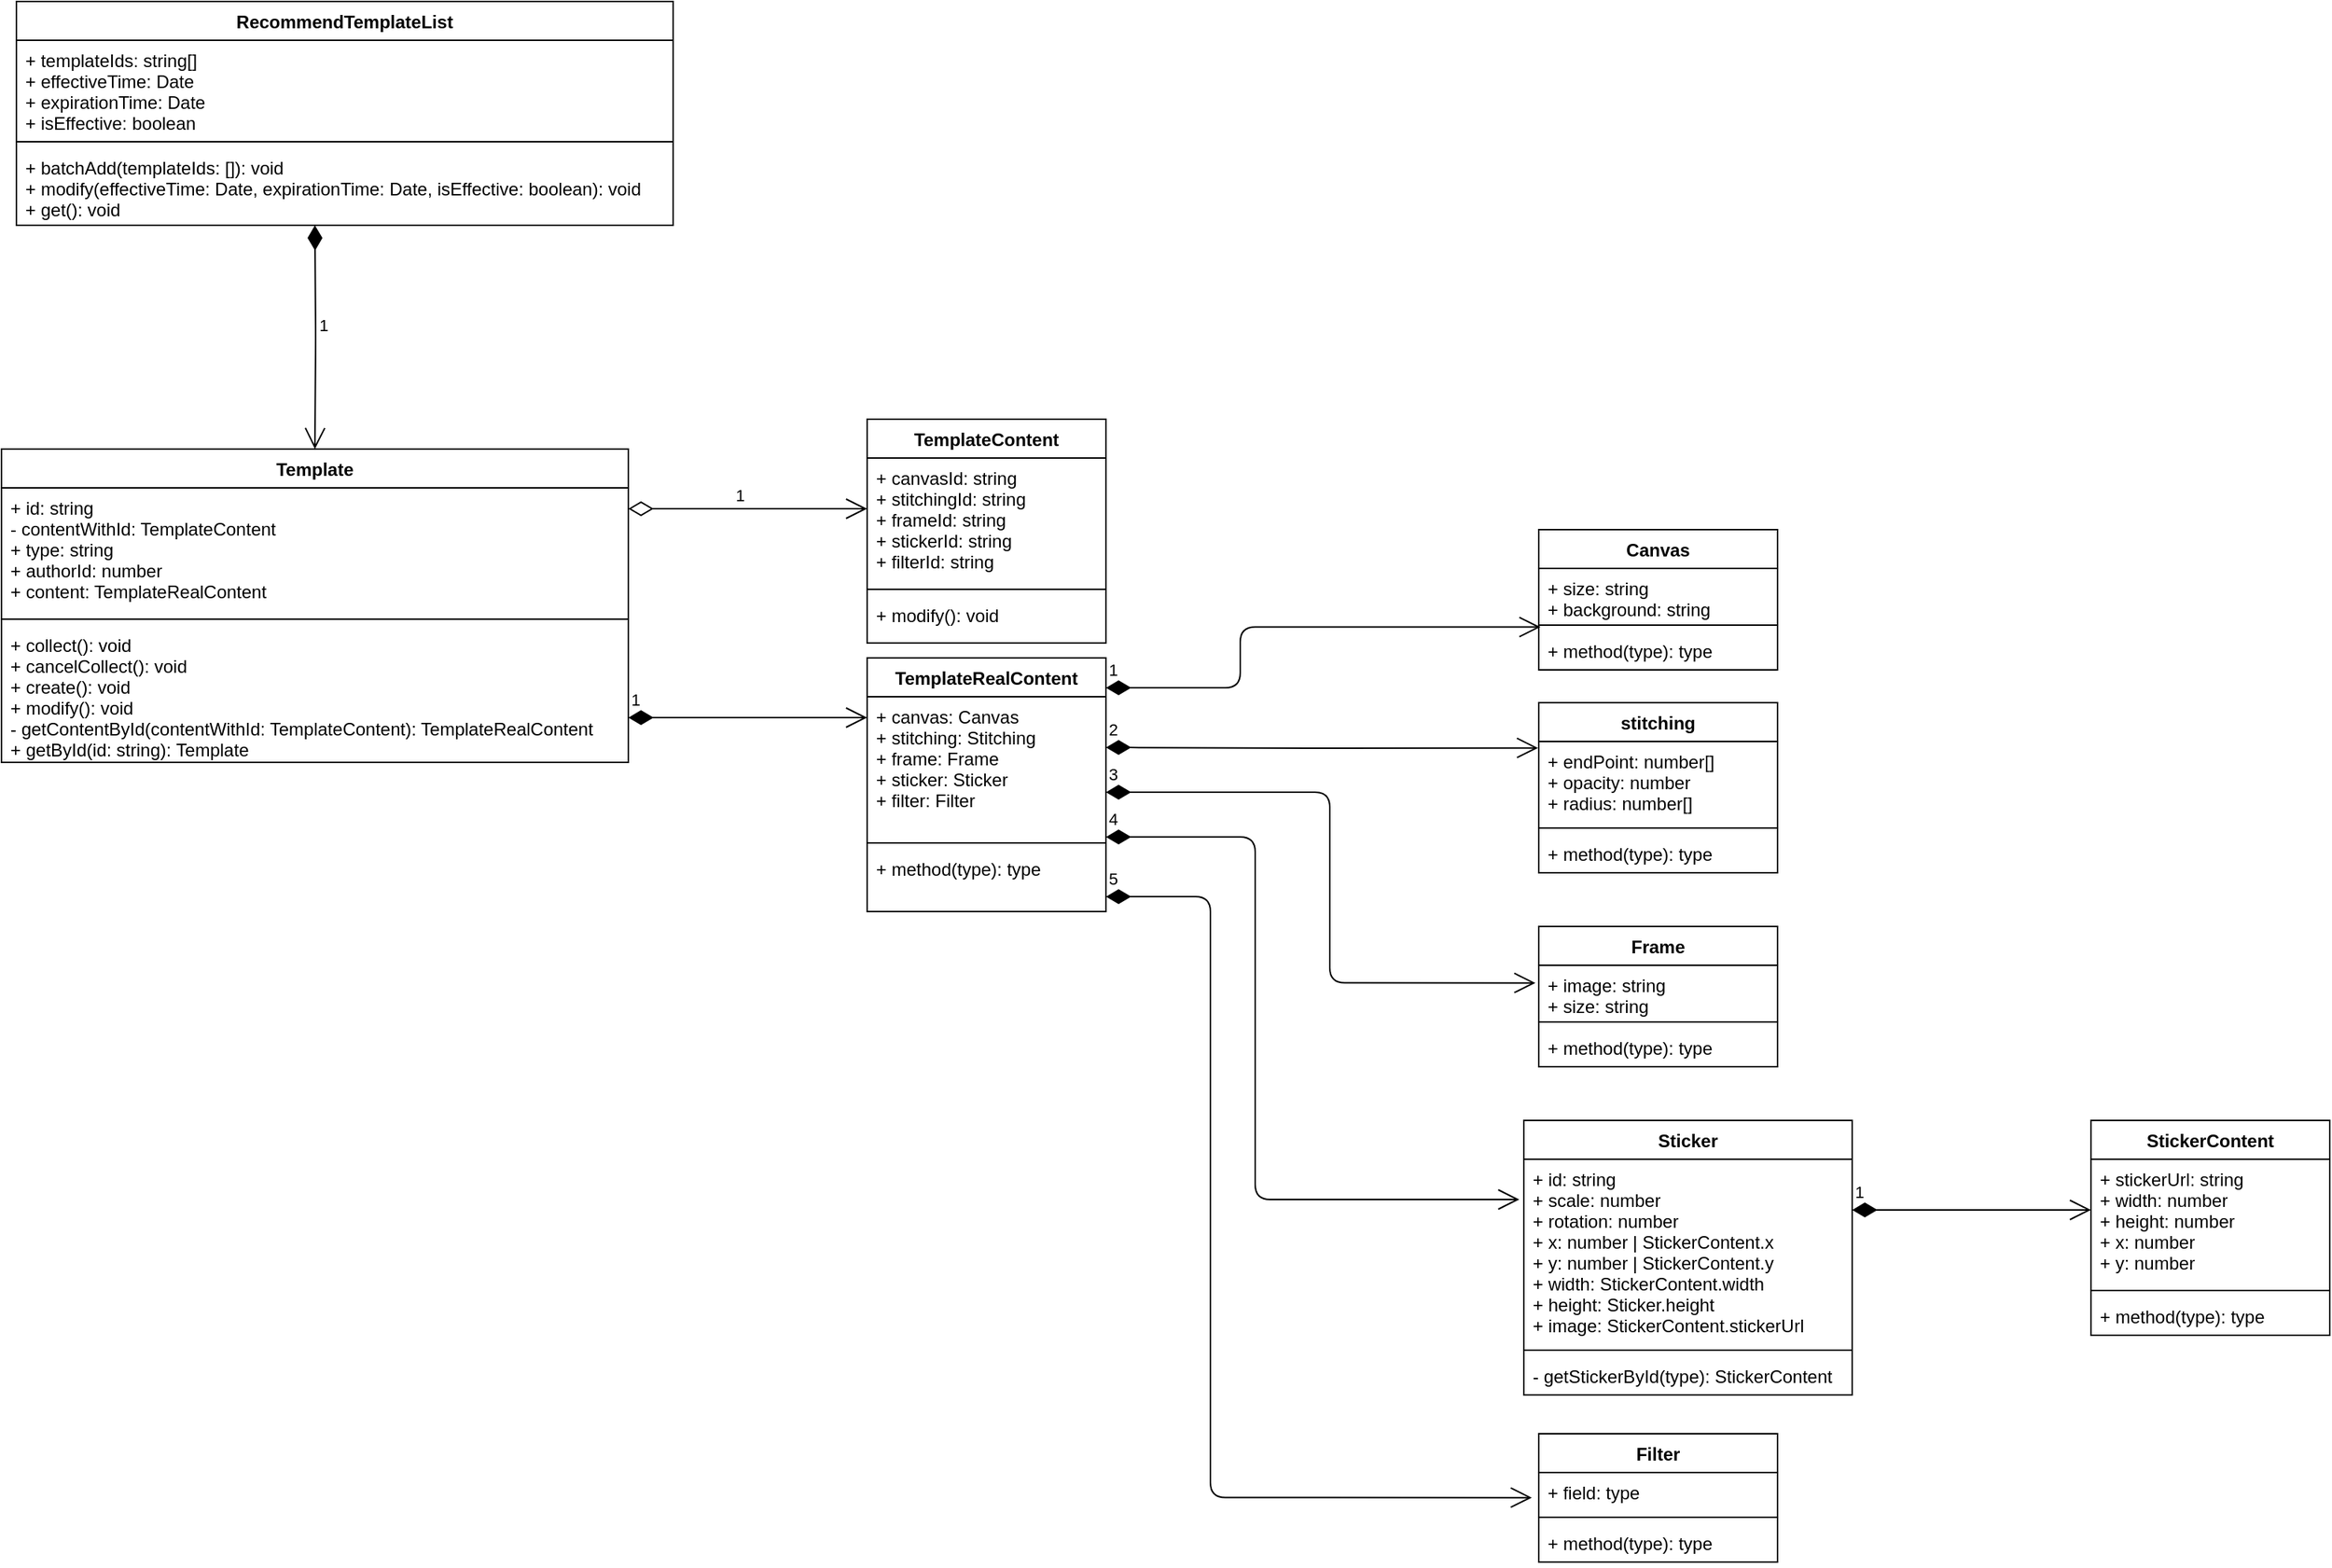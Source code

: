 <mxfile version="14.2.3" type="github">
  <diagram id="8jhjOeW3A8tFNFM3j3vJ" name="Page-1">
    <mxGraphModel dx="3153" dy="1833" grid="1" gridSize="10" guides="1" tooltips="1" connect="1" arrows="1" fold="1" page="1" pageScale="1" pageWidth="2336" pageHeight="1654" math="0" shadow="0">
      <root>
        <mxCell id="0" />
        <mxCell id="1" parent="0" />
        <mxCell id="CpujZRGqxjHT9dfPmAvb-1" value="Template" style="swimlane;fontStyle=1;align=center;verticalAlign=top;childLayout=stackLayout;horizontal=1;startSize=26;horizontalStack=0;resizeParent=1;resizeParentMax=0;resizeLast=0;collapsible=1;marginBottom=0;" vertex="1" parent="1">
          <mxGeometry x="388" y="604" width="420" height="210" as="geometry" />
        </mxCell>
        <mxCell id="CpujZRGqxjHT9dfPmAvb-2" value="+ id: string&#xa;- contentWithId: TemplateContent&#xa;+ type: string&#xa;+ authorId: number&#xa;+ content: TemplateRealContent" style="text;strokeColor=none;fillColor=none;align=left;verticalAlign=top;spacingLeft=4;spacingRight=4;overflow=hidden;rotatable=0;points=[[0,0.5],[1,0.5]];portConstraint=eastwest;" vertex="1" parent="CpujZRGqxjHT9dfPmAvb-1">
          <mxGeometry y="26" width="420" height="84" as="geometry" />
        </mxCell>
        <mxCell id="CpujZRGqxjHT9dfPmAvb-3" value="" style="line;strokeWidth=1;fillColor=none;align=left;verticalAlign=middle;spacingTop=-1;spacingLeft=3;spacingRight=3;rotatable=0;labelPosition=right;points=[];portConstraint=eastwest;" vertex="1" parent="CpujZRGqxjHT9dfPmAvb-1">
          <mxGeometry y="110" width="420" height="8" as="geometry" />
        </mxCell>
        <mxCell id="CpujZRGqxjHT9dfPmAvb-4" value="+ collect(): void&#xa;+ cancelCollect(): void&#xa;+ create(): void&#xa;+ modify(): void&#xa;- getContentById(contentWithId: TemplateContent): TemplateRealContent&#xa;+ getById(id: string): Template" style="text;strokeColor=none;fillColor=none;align=left;verticalAlign=top;spacingLeft=4;spacingRight=4;overflow=hidden;rotatable=0;points=[[0,0.5],[1,0.5]];portConstraint=eastwest;" vertex="1" parent="CpujZRGqxjHT9dfPmAvb-1">
          <mxGeometry y="118" width="420" height="92" as="geometry" />
        </mxCell>
        <mxCell id="CpujZRGqxjHT9dfPmAvb-5" value="RecommendTemplateList" style="swimlane;fontStyle=1;align=center;verticalAlign=top;childLayout=stackLayout;horizontal=1;startSize=26;horizontalStack=0;resizeParent=1;resizeParentMax=0;resizeLast=0;collapsible=1;marginBottom=0;" vertex="1" parent="1">
          <mxGeometry x="398" y="304" width="440" height="150" as="geometry" />
        </mxCell>
        <mxCell id="CpujZRGqxjHT9dfPmAvb-6" value="+ templateIds: string[]&#xa;+ effectiveTime: Date&#xa;+ expirationTime: Date&#xa;+ isEffective: boolean" style="text;strokeColor=none;fillColor=none;align=left;verticalAlign=top;spacingLeft=4;spacingRight=4;overflow=hidden;rotatable=0;points=[[0,0.5],[1,0.5]];portConstraint=eastwest;" vertex="1" parent="CpujZRGqxjHT9dfPmAvb-5">
          <mxGeometry y="26" width="440" height="64" as="geometry" />
        </mxCell>
        <mxCell id="CpujZRGqxjHT9dfPmAvb-7" value="" style="line;strokeWidth=1;fillColor=none;align=left;verticalAlign=middle;spacingTop=-1;spacingLeft=3;spacingRight=3;rotatable=0;labelPosition=right;points=[];portConstraint=eastwest;" vertex="1" parent="CpujZRGqxjHT9dfPmAvb-5">
          <mxGeometry y="90" width="440" height="8" as="geometry" />
        </mxCell>
        <mxCell id="CpujZRGqxjHT9dfPmAvb-8" value="+ batchAdd(templateIds: []): void&#xa;+ modify(effectiveTime: Date, expirationTime: Date, isEffective: boolean): void&#xa;+ get(): void" style="text;strokeColor=none;fillColor=none;align=left;verticalAlign=top;spacingLeft=4;spacingRight=4;overflow=hidden;rotatable=0;points=[[0,0.5],[1,0.5]];portConstraint=eastwest;" vertex="1" parent="CpujZRGqxjHT9dfPmAvb-5">
          <mxGeometry y="98" width="440" height="52" as="geometry" />
        </mxCell>
        <mxCell id="CpujZRGqxjHT9dfPmAvb-9" value="1" style="endArrow=open;html=1;endSize=12;startArrow=diamondThin;startSize=14;startFill=1;edgeStyle=orthogonalEdgeStyle;align=left;verticalAlign=bottom;entryX=0.5;entryY=0;entryDx=0;entryDy=0;" edge="1" parent="1" target="CpujZRGqxjHT9dfPmAvb-1">
          <mxGeometry relative="1" as="geometry">
            <mxPoint x="598" y="454" as="sourcePoint" />
            <mxPoint x="598" y="544" as="targetPoint" />
            <Array as="points" />
            <mxPoint as="offset" />
          </mxGeometry>
        </mxCell>
        <mxCell id="CpujZRGqxjHT9dfPmAvb-10" value="1" style="endArrow=open;html=1;endSize=12;startArrow=diamondThin;startSize=14;startFill=0;edgeStyle=orthogonalEdgeStyle;align=left;verticalAlign=bottom;" edge="1" parent="1">
          <mxGeometry x="-0.125" relative="1" as="geometry">
            <mxPoint x="808" y="644" as="sourcePoint" />
            <mxPoint x="968" y="644" as="targetPoint" />
            <mxPoint as="offset" />
          </mxGeometry>
        </mxCell>
        <mxCell id="CpujZRGqxjHT9dfPmAvb-11" value="TemplateContent" style="swimlane;fontStyle=1;align=center;verticalAlign=top;childLayout=stackLayout;horizontal=1;startSize=26;horizontalStack=0;resizeParent=1;resizeParentMax=0;resizeLast=0;collapsible=1;marginBottom=0;html=0;" vertex="1" parent="1">
          <mxGeometry x="968" y="584" width="160" height="150" as="geometry" />
        </mxCell>
        <mxCell id="CpujZRGqxjHT9dfPmAvb-12" value="+ canvasId: string&#xa;+ stitchingId: string&#xa;+ frameId: string&#xa;+ stickerId: string&#xa;+ filterId: string" style="text;strokeColor=none;fillColor=none;align=left;verticalAlign=top;spacingLeft=4;spacingRight=4;overflow=hidden;rotatable=0;points=[[0,0.5],[1,0.5]];portConstraint=eastwest;" vertex="1" parent="CpujZRGqxjHT9dfPmAvb-11">
          <mxGeometry y="26" width="160" height="84" as="geometry" />
        </mxCell>
        <mxCell id="CpujZRGqxjHT9dfPmAvb-13" value="" style="line;strokeWidth=1;fillColor=none;align=left;verticalAlign=middle;spacingTop=-1;spacingLeft=3;spacingRight=3;rotatable=0;labelPosition=right;points=[];portConstraint=eastwest;" vertex="1" parent="CpujZRGqxjHT9dfPmAvb-11">
          <mxGeometry y="110" width="160" height="8" as="geometry" />
        </mxCell>
        <mxCell id="CpujZRGqxjHT9dfPmAvb-14" value="+ modify(): void" style="text;strokeColor=none;fillColor=none;align=left;verticalAlign=top;spacingLeft=4;spacingRight=4;overflow=hidden;rotatable=0;points=[[0,0.5],[1,0.5]];portConstraint=eastwest;" vertex="1" parent="CpujZRGqxjHT9dfPmAvb-11">
          <mxGeometry y="118" width="160" height="32" as="geometry" />
        </mxCell>
        <mxCell id="CpujZRGqxjHT9dfPmAvb-15" value="1" style="endArrow=open;html=1;endSize=12;startArrow=diamondThin;startSize=14;startFill=1;edgeStyle=orthogonalEdgeStyle;align=left;verticalAlign=bottom;" edge="1" parent="1">
          <mxGeometry x="-1" y="3" relative="1" as="geometry">
            <mxPoint x="808" y="784" as="sourcePoint" />
            <mxPoint x="968" y="784" as="targetPoint" />
          </mxGeometry>
        </mxCell>
        <mxCell id="CpujZRGqxjHT9dfPmAvb-16" value="TemplateRealContent" style="swimlane;fontStyle=1;align=center;verticalAlign=top;childLayout=stackLayout;horizontal=1;startSize=26;horizontalStack=0;resizeParent=1;resizeParentMax=0;resizeLast=0;collapsible=1;marginBottom=0;html=0;" vertex="1" parent="1">
          <mxGeometry x="968" y="744" width="160" height="170" as="geometry" />
        </mxCell>
        <mxCell id="CpujZRGqxjHT9dfPmAvb-17" value="+ canvas: Canvas&#xa;+ stitching: Stitching&#xa;+ frame: Frame&#xa;+ sticker: Sticker&#xa;+ filter: Filter" style="text;strokeColor=none;fillColor=none;align=left;verticalAlign=top;spacingLeft=4;spacingRight=4;overflow=hidden;rotatable=0;points=[[0,0.5],[1,0.5]];portConstraint=eastwest;" vertex="1" parent="CpujZRGqxjHT9dfPmAvb-16">
          <mxGeometry y="26" width="160" height="94" as="geometry" />
        </mxCell>
        <mxCell id="CpujZRGqxjHT9dfPmAvb-18" value="" style="line;strokeWidth=1;fillColor=none;align=left;verticalAlign=middle;spacingTop=-1;spacingLeft=3;spacingRight=3;rotatable=0;labelPosition=right;points=[];portConstraint=eastwest;" vertex="1" parent="CpujZRGqxjHT9dfPmAvb-16">
          <mxGeometry y="120" width="160" height="8" as="geometry" />
        </mxCell>
        <mxCell id="CpujZRGqxjHT9dfPmAvb-19" value="+ method(type): type" style="text;strokeColor=none;fillColor=none;align=left;verticalAlign=top;spacingLeft=4;spacingRight=4;overflow=hidden;rotatable=0;points=[[0,0.5],[1,0.5]];portConstraint=eastwest;" vertex="1" parent="CpujZRGqxjHT9dfPmAvb-16">
          <mxGeometry y="128" width="160" height="42" as="geometry" />
        </mxCell>
        <mxCell id="CpujZRGqxjHT9dfPmAvb-20" value="1" style="endArrow=open;html=1;endSize=12;startArrow=diamondThin;startSize=14;startFill=1;edgeStyle=orthogonalEdgeStyle;align=left;verticalAlign=bottom;entryX=0.007;entryY=0.664;entryDx=0;entryDy=0;entryPerimeter=0;" edge="1" parent="1" target="CpujZRGqxjHT9dfPmAvb-27">
          <mxGeometry x="-1" y="3" relative="1" as="geometry">
            <mxPoint x="1128" y="764" as="sourcePoint" />
            <mxPoint x="1415" y="724" as="targetPoint" />
            <Array as="points">
              <mxPoint x="1218" y="764" />
              <mxPoint x="1218" y="723" />
            </Array>
          </mxGeometry>
        </mxCell>
        <mxCell id="CpujZRGqxjHT9dfPmAvb-21" value="2" style="endArrow=open;html=1;endSize=12;startArrow=diamondThin;startSize=14;startFill=1;edgeStyle=orthogonalEdgeStyle;align=left;verticalAlign=bottom;entryX=-0.003;entryY=0.08;entryDx=0;entryDy=0;entryPerimeter=0;" edge="1" parent="1" target="CpujZRGqxjHT9dfPmAvb-30">
          <mxGeometry x="-1" y="3" relative="1" as="geometry">
            <mxPoint x="1128" y="804" as="sourcePoint" />
            <mxPoint x="1288" y="804" as="targetPoint" />
          </mxGeometry>
        </mxCell>
        <mxCell id="CpujZRGqxjHT9dfPmAvb-22" value="3" style="endArrow=open;html=1;endSize=12;startArrow=diamondThin;startSize=14;startFill=1;edgeStyle=orthogonalEdgeStyle;align=left;verticalAlign=bottom;entryX=-0.014;entryY=0.348;entryDx=0;entryDy=0;entryPerimeter=0;" edge="1" parent="1" target="CpujZRGqxjHT9dfPmAvb-38">
          <mxGeometry x="-1" y="3" relative="1" as="geometry">
            <mxPoint x="1128" y="834" as="sourcePoint" />
            <mxPoint x="1288" y="834" as="targetPoint" />
            <Array as="points">
              <mxPoint x="1278" y="834" />
              <mxPoint x="1278" y="962" />
            </Array>
          </mxGeometry>
        </mxCell>
        <mxCell id="CpujZRGqxjHT9dfPmAvb-23" value="4" style="endArrow=open;html=1;endSize=12;startArrow=diamondThin;startSize=14;startFill=1;edgeStyle=orthogonalEdgeStyle;align=left;verticalAlign=bottom;" edge="1" parent="1">
          <mxGeometry x="-1" y="3" relative="1" as="geometry">
            <mxPoint x="1128" y="864" as="sourcePoint" />
            <mxPoint x="1405" y="1107" as="targetPoint" />
            <Array as="points">
              <mxPoint x="1228" y="864" />
              <mxPoint x="1228" y="1107" />
            </Array>
          </mxGeometry>
        </mxCell>
        <mxCell id="CpujZRGqxjHT9dfPmAvb-24" value="5" style="endArrow=open;html=1;endSize=12;startArrow=diamondThin;startSize=14;startFill=1;edgeStyle=orthogonalEdgeStyle;align=left;verticalAlign=bottom;entryX=-0.029;entryY=0.647;entryDx=0;entryDy=0;entryPerimeter=0;" edge="1" parent="1" target="CpujZRGqxjHT9dfPmAvb-42">
          <mxGeometry x="-1" y="3" relative="1" as="geometry">
            <mxPoint x="1128" y="904" as="sourcePoint" />
            <mxPoint x="1288" y="904" as="targetPoint" />
            <Array as="points">
              <mxPoint x="1198" y="904" />
              <mxPoint x="1198" y="1307" />
            </Array>
          </mxGeometry>
        </mxCell>
        <mxCell id="CpujZRGqxjHT9dfPmAvb-25" value="Canvas" style="swimlane;fontStyle=1;align=center;verticalAlign=top;childLayout=stackLayout;horizontal=1;startSize=26;horizontalStack=0;resizeParent=1;resizeParentMax=0;resizeLast=0;collapsible=1;marginBottom=0;html=0;" vertex="1" parent="1">
          <mxGeometry x="1418" y="658" width="160" height="94" as="geometry" />
        </mxCell>
        <mxCell id="CpujZRGqxjHT9dfPmAvb-26" value="+ size: string&#xa;+ background: string" style="text;strokeColor=none;fillColor=none;align=left;verticalAlign=top;spacingLeft=4;spacingRight=4;overflow=hidden;rotatable=0;points=[[0,0.5],[1,0.5]];portConstraint=eastwest;" vertex="1" parent="CpujZRGqxjHT9dfPmAvb-25">
          <mxGeometry y="26" width="160" height="34" as="geometry" />
        </mxCell>
        <mxCell id="CpujZRGqxjHT9dfPmAvb-27" value="" style="line;strokeWidth=1;fillColor=none;align=left;verticalAlign=middle;spacingTop=-1;spacingLeft=3;spacingRight=3;rotatable=0;labelPosition=right;points=[];portConstraint=eastwest;" vertex="1" parent="CpujZRGqxjHT9dfPmAvb-25">
          <mxGeometry y="60" width="160" height="8" as="geometry" />
        </mxCell>
        <mxCell id="CpujZRGqxjHT9dfPmAvb-28" value="+ method(type): type" style="text;strokeColor=none;fillColor=none;align=left;verticalAlign=top;spacingLeft=4;spacingRight=4;overflow=hidden;rotatable=0;points=[[0,0.5],[1,0.5]];portConstraint=eastwest;" vertex="1" parent="CpujZRGqxjHT9dfPmAvb-25">
          <mxGeometry y="68" width="160" height="26" as="geometry" />
        </mxCell>
        <mxCell id="CpujZRGqxjHT9dfPmAvb-29" value="stitching" style="swimlane;fontStyle=1;align=center;verticalAlign=top;childLayout=stackLayout;horizontal=1;startSize=26;horizontalStack=0;resizeParent=1;resizeParentMax=0;resizeLast=0;collapsible=1;marginBottom=0;html=0;" vertex="1" parent="1">
          <mxGeometry x="1418" y="774" width="160" height="114" as="geometry" />
        </mxCell>
        <mxCell id="CpujZRGqxjHT9dfPmAvb-30" value="+ endPoint: number[]&#xa;+ opacity: number&#xa;+ radius: number[]" style="text;strokeColor=none;fillColor=none;align=left;verticalAlign=top;spacingLeft=4;spacingRight=4;overflow=hidden;rotatable=0;points=[[0,0.5],[1,0.5]];portConstraint=eastwest;" vertex="1" parent="CpujZRGqxjHT9dfPmAvb-29">
          <mxGeometry y="26" width="160" height="54" as="geometry" />
        </mxCell>
        <mxCell id="CpujZRGqxjHT9dfPmAvb-31" value="" style="line;strokeWidth=1;fillColor=none;align=left;verticalAlign=middle;spacingTop=-1;spacingLeft=3;spacingRight=3;rotatable=0;labelPosition=right;points=[];portConstraint=eastwest;" vertex="1" parent="CpujZRGqxjHT9dfPmAvb-29">
          <mxGeometry y="80" width="160" height="8" as="geometry" />
        </mxCell>
        <mxCell id="CpujZRGqxjHT9dfPmAvb-32" value="+ method(type): type" style="text;strokeColor=none;fillColor=none;align=left;verticalAlign=top;spacingLeft=4;spacingRight=4;overflow=hidden;rotatable=0;points=[[0,0.5],[1,0.5]];portConstraint=eastwest;" vertex="1" parent="CpujZRGqxjHT9dfPmAvb-29">
          <mxGeometry y="88" width="160" height="26" as="geometry" />
        </mxCell>
        <mxCell id="CpujZRGqxjHT9dfPmAvb-33" value="Sticker" style="swimlane;fontStyle=1;align=center;verticalAlign=top;childLayout=stackLayout;horizontal=1;startSize=26;horizontalStack=0;resizeParent=1;resizeParentMax=0;resizeLast=0;collapsible=1;marginBottom=0;html=0;" vertex="1" parent="1">
          <mxGeometry x="1408" y="1054" width="220" height="184" as="geometry" />
        </mxCell>
        <mxCell id="CpujZRGqxjHT9dfPmAvb-34" value="+ id: string&#xa;+ scale: number&#xa;+ rotation: number&#xa;+ x: number | StickerContent.x&#xa;+ y: number | StickerContent.y&#xa;+ width: StickerContent.width&#xa;+ height: Sticker.height&#xa;+ image: StickerContent.stickerUrl" style="text;strokeColor=none;fillColor=none;align=left;verticalAlign=top;spacingLeft=4;spacingRight=4;overflow=hidden;rotatable=0;points=[[0,0.5],[1,0.5]];portConstraint=eastwest;" vertex="1" parent="CpujZRGqxjHT9dfPmAvb-33">
          <mxGeometry y="26" width="220" height="124" as="geometry" />
        </mxCell>
        <mxCell id="CpujZRGqxjHT9dfPmAvb-35" value="" style="line;strokeWidth=1;fillColor=none;align=left;verticalAlign=middle;spacingTop=-1;spacingLeft=3;spacingRight=3;rotatable=0;labelPosition=right;points=[];portConstraint=eastwest;" vertex="1" parent="CpujZRGqxjHT9dfPmAvb-33">
          <mxGeometry y="150" width="220" height="8" as="geometry" />
        </mxCell>
        <mxCell id="CpujZRGqxjHT9dfPmAvb-36" value="- getStickerById(type): StickerContent" style="text;strokeColor=none;fillColor=none;align=left;verticalAlign=top;spacingLeft=4;spacingRight=4;overflow=hidden;rotatable=0;points=[[0,0.5],[1,0.5]];portConstraint=eastwest;" vertex="1" parent="CpujZRGqxjHT9dfPmAvb-33">
          <mxGeometry y="158" width="220" height="26" as="geometry" />
        </mxCell>
        <mxCell id="CpujZRGqxjHT9dfPmAvb-37" value="Frame" style="swimlane;fontStyle=1;align=center;verticalAlign=top;childLayout=stackLayout;horizontal=1;startSize=26;horizontalStack=0;resizeParent=1;resizeParentMax=0;resizeLast=0;collapsible=1;marginBottom=0;html=0;" vertex="1" parent="1">
          <mxGeometry x="1418" y="924" width="160" height="94" as="geometry" />
        </mxCell>
        <mxCell id="CpujZRGqxjHT9dfPmAvb-38" value="+ image: string&#xa;+ size: string" style="text;strokeColor=none;fillColor=none;align=left;verticalAlign=top;spacingLeft=4;spacingRight=4;overflow=hidden;rotatable=0;points=[[0,0.5],[1,0.5]];portConstraint=eastwest;" vertex="1" parent="CpujZRGqxjHT9dfPmAvb-37">
          <mxGeometry y="26" width="160" height="34" as="geometry" />
        </mxCell>
        <mxCell id="CpujZRGqxjHT9dfPmAvb-39" value="" style="line;strokeWidth=1;fillColor=none;align=left;verticalAlign=middle;spacingTop=-1;spacingLeft=3;spacingRight=3;rotatable=0;labelPosition=right;points=[];portConstraint=eastwest;" vertex="1" parent="CpujZRGqxjHT9dfPmAvb-37">
          <mxGeometry y="60" width="160" height="8" as="geometry" />
        </mxCell>
        <mxCell id="CpujZRGqxjHT9dfPmAvb-40" value="+ method(type): type" style="text;strokeColor=none;fillColor=none;align=left;verticalAlign=top;spacingLeft=4;spacingRight=4;overflow=hidden;rotatable=0;points=[[0,0.5],[1,0.5]];portConstraint=eastwest;" vertex="1" parent="CpujZRGqxjHT9dfPmAvb-37">
          <mxGeometry y="68" width="160" height="26" as="geometry" />
        </mxCell>
        <mxCell id="CpujZRGqxjHT9dfPmAvb-41" value="Filter" style="swimlane;fontStyle=1;align=center;verticalAlign=top;childLayout=stackLayout;horizontal=1;startSize=26;horizontalStack=0;resizeParent=1;resizeParentMax=0;resizeLast=0;collapsible=1;marginBottom=0;html=0;" vertex="1" parent="1">
          <mxGeometry x="1418" y="1264" width="160" height="86" as="geometry" />
        </mxCell>
        <mxCell id="CpujZRGqxjHT9dfPmAvb-42" value="+ field: type" style="text;strokeColor=none;fillColor=none;align=left;verticalAlign=top;spacingLeft=4;spacingRight=4;overflow=hidden;rotatable=0;points=[[0,0.5],[1,0.5]];portConstraint=eastwest;" vertex="1" parent="CpujZRGqxjHT9dfPmAvb-41">
          <mxGeometry y="26" width="160" height="26" as="geometry" />
        </mxCell>
        <mxCell id="CpujZRGqxjHT9dfPmAvb-43" value="" style="line;strokeWidth=1;fillColor=none;align=left;verticalAlign=middle;spacingTop=-1;spacingLeft=3;spacingRight=3;rotatable=0;labelPosition=right;points=[];portConstraint=eastwest;" vertex="1" parent="CpujZRGqxjHT9dfPmAvb-41">
          <mxGeometry y="52" width="160" height="8" as="geometry" />
        </mxCell>
        <mxCell id="CpujZRGqxjHT9dfPmAvb-44" value="+ method(type): type" style="text;strokeColor=none;fillColor=none;align=left;verticalAlign=top;spacingLeft=4;spacingRight=4;overflow=hidden;rotatable=0;points=[[0,0.5],[1,0.5]];portConstraint=eastwest;" vertex="1" parent="CpujZRGqxjHT9dfPmAvb-41">
          <mxGeometry y="60" width="160" height="26" as="geometry" />
        </mxCell>
        <mxCell id="CpujZRGqxjHT9dfPmAvb-45" value="StickerContent" style="swimlane;fontStyle=1;align=center;verticalAlign=top;childLayout=stackLayout;horizontal=1;startSize=26;horizontalStack=0;resizeParent=1;resizeParentMax=0;resizeLast=0;collapsible=1;marginBottom=0;html=0;" vertex="1" parent="1">
          <mxGeometry x="1788" y="1054" width="160" height="144" as="geometry" />
        </mxCell>
        <mxCell id="CpujZRGqxjHT9dfPmAvb-46" value="+ stickerUrl: string&#xa;+ width: number&#xa;+ height: number&#xa;+ x: number&#xa;+ y: number" style="text;strokeColor=none;fillColor=none;align=left;verticalAlign=top;spacingLeft=4;spacingRight=4;overflow=hidden;rotatable=0;points=[[0,0.5],[1,0.5]];portConstraint=eastwest;" vertex="1" parent="CpujZRGqxjHT9dfPmAvb-45">
          <mxGeometry y="26" width="160" height="84" as="geometry" />
        </mxCell>
        <mxCell id="CpujZRGqxjHT9dfPmAvb-47" value="" style="line;strokeWidth=1;fillColor=none;align=left;verticalAlign=middle;spacingTop=-1;spacingLeft=3;spacingRight=3;rotatable=0;labelPosition=right;points=[];portConstraint=eastwest;" vertex="1" parent="CpujZRGqxjHT9dfPmAvb-45">
          <mxGeometry y="110" width="160" height="8" as="geometry" />
        </mxCell>
        <mxCell id="CpujZRGqxjHT9dfPmAvb-48" value="+ method(type): type" style="text;strokeColor=none;fillColor=none;align=left;verticalAlign=top;spacingLeft=4;spacingRight=4;overflow=hidden;rotatable=0;points=[[0,0.5],[1,0.5]];portConstraint=eastwest;" vertex="1" parent="CpujZRGqxjHT9dfPmAvb-45">
          <mxGeometry y="118" width="160" height="26" as="geometry" />
        </mxCell>
        <mxCell id="CpujZRGqxjHT9dfPmAvb-49" value="1" style="endArrow=open;html=1;endSize=12;startArrow=diamondThin;startSize=14;startFill=1;edgeStyle=orthogonalEdgeStyle;align=left;verticalAlign=bottom;" edge="1" parent="1">
          <mxGeometry x="-1" y="3" relative="1" as="geometry">
            <mxPoint x="1628" y="1114" as="sourcePoint" />
            <mxPoint x="1788" y="1114" as="targetPoint" />
          </mxGeometry>
        </mxCell>
      </root>
    </mxGraphModel>
  </diagram>
</mxfile>
